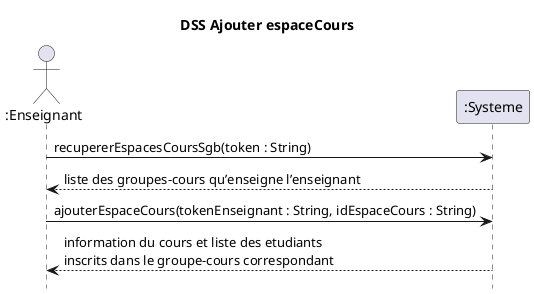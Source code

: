 @startuml DSS_Ajouter_Cours_Succes
title DSS Ajouter espaceCours
hide footbox
actor ":Enseignant" as prof
participant ":Systeme" as sys

prof -> sys : recupererEspacesCoursSgb(token : String)
sys --> prof : liste des groupes-cours qu’enseigne l’enseignant
prof -> sys : ajouterEspaceCours(tokenEnseignant : String, idEspaceCours : String)
sys --> prof : information du cours et liste des etudiants\ninscrits dans le groupe-cours correspondant
@enduml
